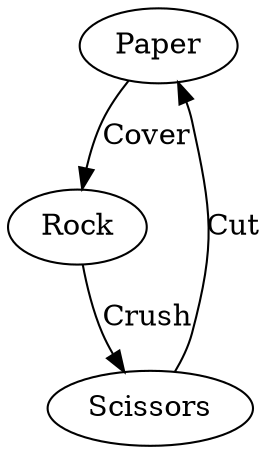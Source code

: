 digraph
{
    "Paper" -> "Rock" [label = "Cover"];
    "Rock" -> "Scissors" [label = "Crush"];
    "Scissors" -> "Paper" [label = "Cut"];
}
